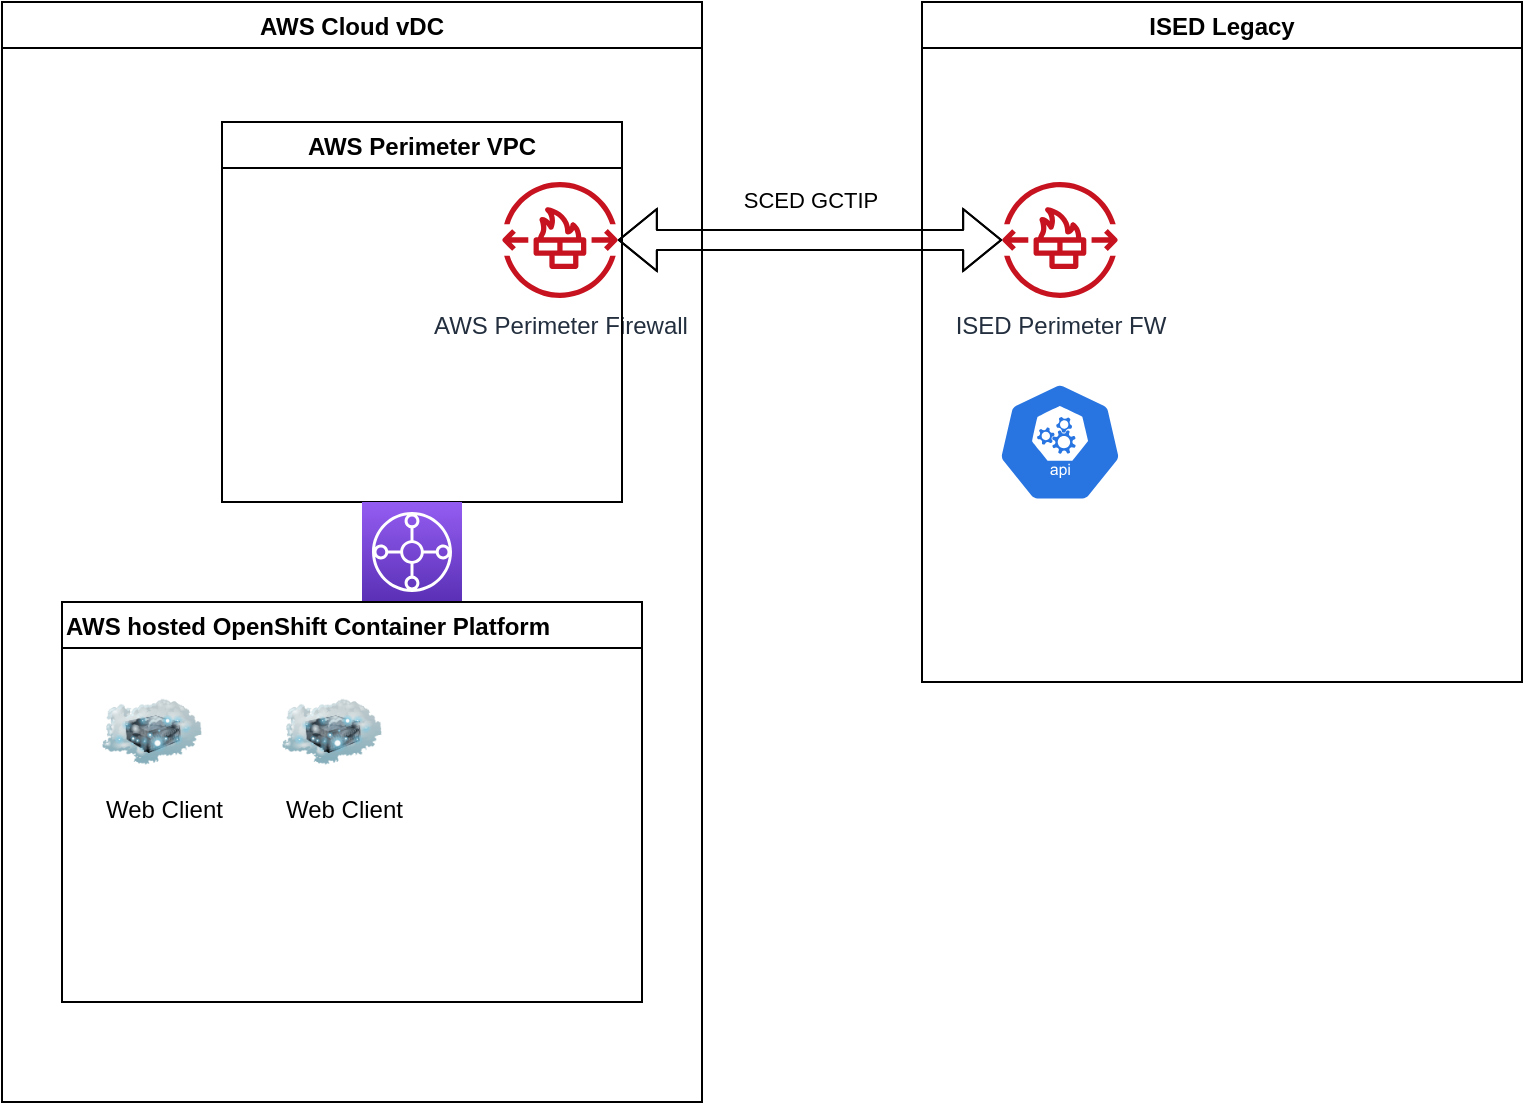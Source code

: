 <mxfile version="14.8.3" type="github">
  <diagram id="6SIAFz6fqBkBPzq-FV86" name="Page-1">
    <mxGraphModel dx="1473" dy="823" grid="1" gridSize="10" guides="1" tooltips="1" connect="1" arrows="1" fold="1" page="1" pageScale="1" pageWidth="850" pageHeight="1100" math="0" shadow="0">
      <root>
        <mxCell id="0" />
        <mxCell id="1" parent="0" />
        <mxCell id="IQu4hWPEDNIXSzOLx_ud-3" value="ISED Legacy" style="swimlane;" vertex="1" parent="1">
          <mxGeometry x="500" y="40" width="300" height="340" as="geometry" />
        </mxCell>
        <mxCell id="IQu4hWPEDNIXSzOLx_ud-6" value="ISED Perimeter FW" style="outlineConnect=0;fontColor=#232F3E;gradientColor=none;fillColor=#C7131F;strokeColor=none;dashed=0;verticalLabelPosition=bottom;verticalAlign=top;align=center;html=1;fontSize=12;fontStyle=0;aspect=fixed;pointerEvents=1;shape=mxgraph.aws4.network_firewall_endpoints;" vertex="1" parent="IQu4hWPEDNIXSzOLx_ud-3">
          <mxGeometry x="40" y="90" width="58" height="58" as="geometry" />
        </mxCell>
        <mxCell id="IQu4hWPEDNIXSzOLx_ud-15" value="" style="html=1;dashed=0;whitespace=wrap;fillColor=#2875E2;strokeColor=#ffffff;points=[[0.005,0.63,0],[0.1,0.2,0],[0.9,0.2,0],[0.5,0,0],[0.995,0.63,0],[0.72,0.99,0],[0.5,1,0],[0.28,0.99,0]];shape=mxgraph.kubernetes.icon;prIcon=api;align=left;" vertex="1" parent="IQu4hWPEDNIXSzOLx_ud-3">
          <mxGeometry x="29" y="190" width="80" height="60" as="geometry" />
        </mxCell>
        <mxCell id="IQu4hWPEDNIXSzOLx_ud-4" value="SCED GCTIP" style="shape=flexArrow;endArrow=classic;startArrow=classic;html=1;" edge="1" parent="1" source="IQu4hWPEDNIXSzOLx_ud-5" target="IQu4hWPEDNIXSzOLx_ud-6">
          <mxGeometry x="0.0" y="20" width="100" height="100" relative="1" as="geometry">
            <mxPoint x="350" y="120" as="sourcePoint" />
            <mxPoint x="620" y="120" as="targetPoint" />
            <Array as="points">
              <mxPoint x="430" y="159" />
            </Array>
            <mxPoint as="offset" />
          </mxGeometry>
        </mxCell>
        <mxCell id="IQu4hWPEDNIXSzOLx_ud-1" value="AWS Cloud vDC" style="swimlane;" vertex="1" parent="1">
          <mxGeometry x="40" y="40" width="350" height="550" as="geometry" />
        </mxCell>
        <mxCell id="IQu4hWPEDNIXSzOLx_ud-5" value="AWS Perimeter Firewall" style="outlineConnect=0;fontColor=#232F3E;gradientColor=none;fillColor=#C7131F;strokeColor=none;dashed=0;verticalLabelPosition=bottom;verticalAlign=top;align=center;html=1;fontSize=12;fontStyle=0;aspect=fixed;pointerEvents=1;shape=mxgraph.aws4.network_firewall_endpoints;" vertex="1" parent="IQu4hWPEDNIXSzOLx_ud-1">
          <mxGeometry x="250" y="90" width="58" height="58" as="geometry" />
        </mxCell>
        <mxCell id="IQu4hWPEDNIXSzOLx_ud-7" value="AWS Perimeter VPC" style="swimlane;" vertex="1" parent="IQu4hWPEDNIXSzOLx_ud-1">
          <mxGeometry x="110" y="60" width="200" height="190" as="geometry" />
        </mxCell>
        <mxCell id="IQu4hWPEDNIXSzOLx_ud-9" value="" style="points=[[0,0,0],[0.25,0,0],[0.5,0,0],[0.75,0,0],[1,0,0],[0,1,0],[0.25,1,0],[0.5,1,0],[0.75,1,0],[1,1,0],[0,0.25,0],[0,0.5,0],[0,0.75,0],[1,0.25,0],[1,0.5,0],[1,0.75,0]];outlineConnect=0;fontColor=#232F3E;gradientColor=#945DF2;gradientDirection=north;fillColor=#5A30B5;strokeColor=#ffffff;dashed=0;verticalLabelPosition=bottom;verticalAlign=top;align=center;html=1;fontSize=12;fontStyle=0;aspect=fixed;shape=mxgraph.aws4.resourceIcon;resIcon=mxgraph.aws4.transit_gateway;" vertex="1" parent="IQu4hWPEDNIXSzOLx_ud-1">
          <mxGeometry x="180" y="250" width="50" height="50" as="geometry" />
        </mxCell>
        <mxCell id="IQu4hWPEDNIXSzOLx_ud-12" value="AWS hosted OpenShift Container Platform" style="swimlane;align=left;" vertex="1" parent="IQu4hWPEDNIXSzOLx_ud-1">
          <mxGeometry x="30" y="300" width="290" height="200" as="geometry" />
        </mxCell>
        <mxCell id="IQu4hWPEDNIXSzOLx_ud-13" value="Web Client" style="image;html=1;image=img/lib/clip_art/networking/Cloud_Server_128x128.png;align=left;" vertex="1" parent="IQu4hWPEDNIXSzOLx_ud-12">
          <mxGeometry x="20" y="40" width="50" height="50" as="geometry" />
        </mxCell>
        <mxCell id="IQu4hWPEDNIXSzOLx_ud-14" value="Web Client" style="image;html=1;image=img/lib/clip_art/networking/Cloud_Server_128x128.png;align=left;" vertex="1" parent="IQu4hWPEDNIXSzOLx_ud-12">
          <mxGeometry x="110" y="40" width="50" height="50" as="geometry" />
        </mxCell>
      </root>
    </mxGraphModel>
  </diagram>
</mxfile>
